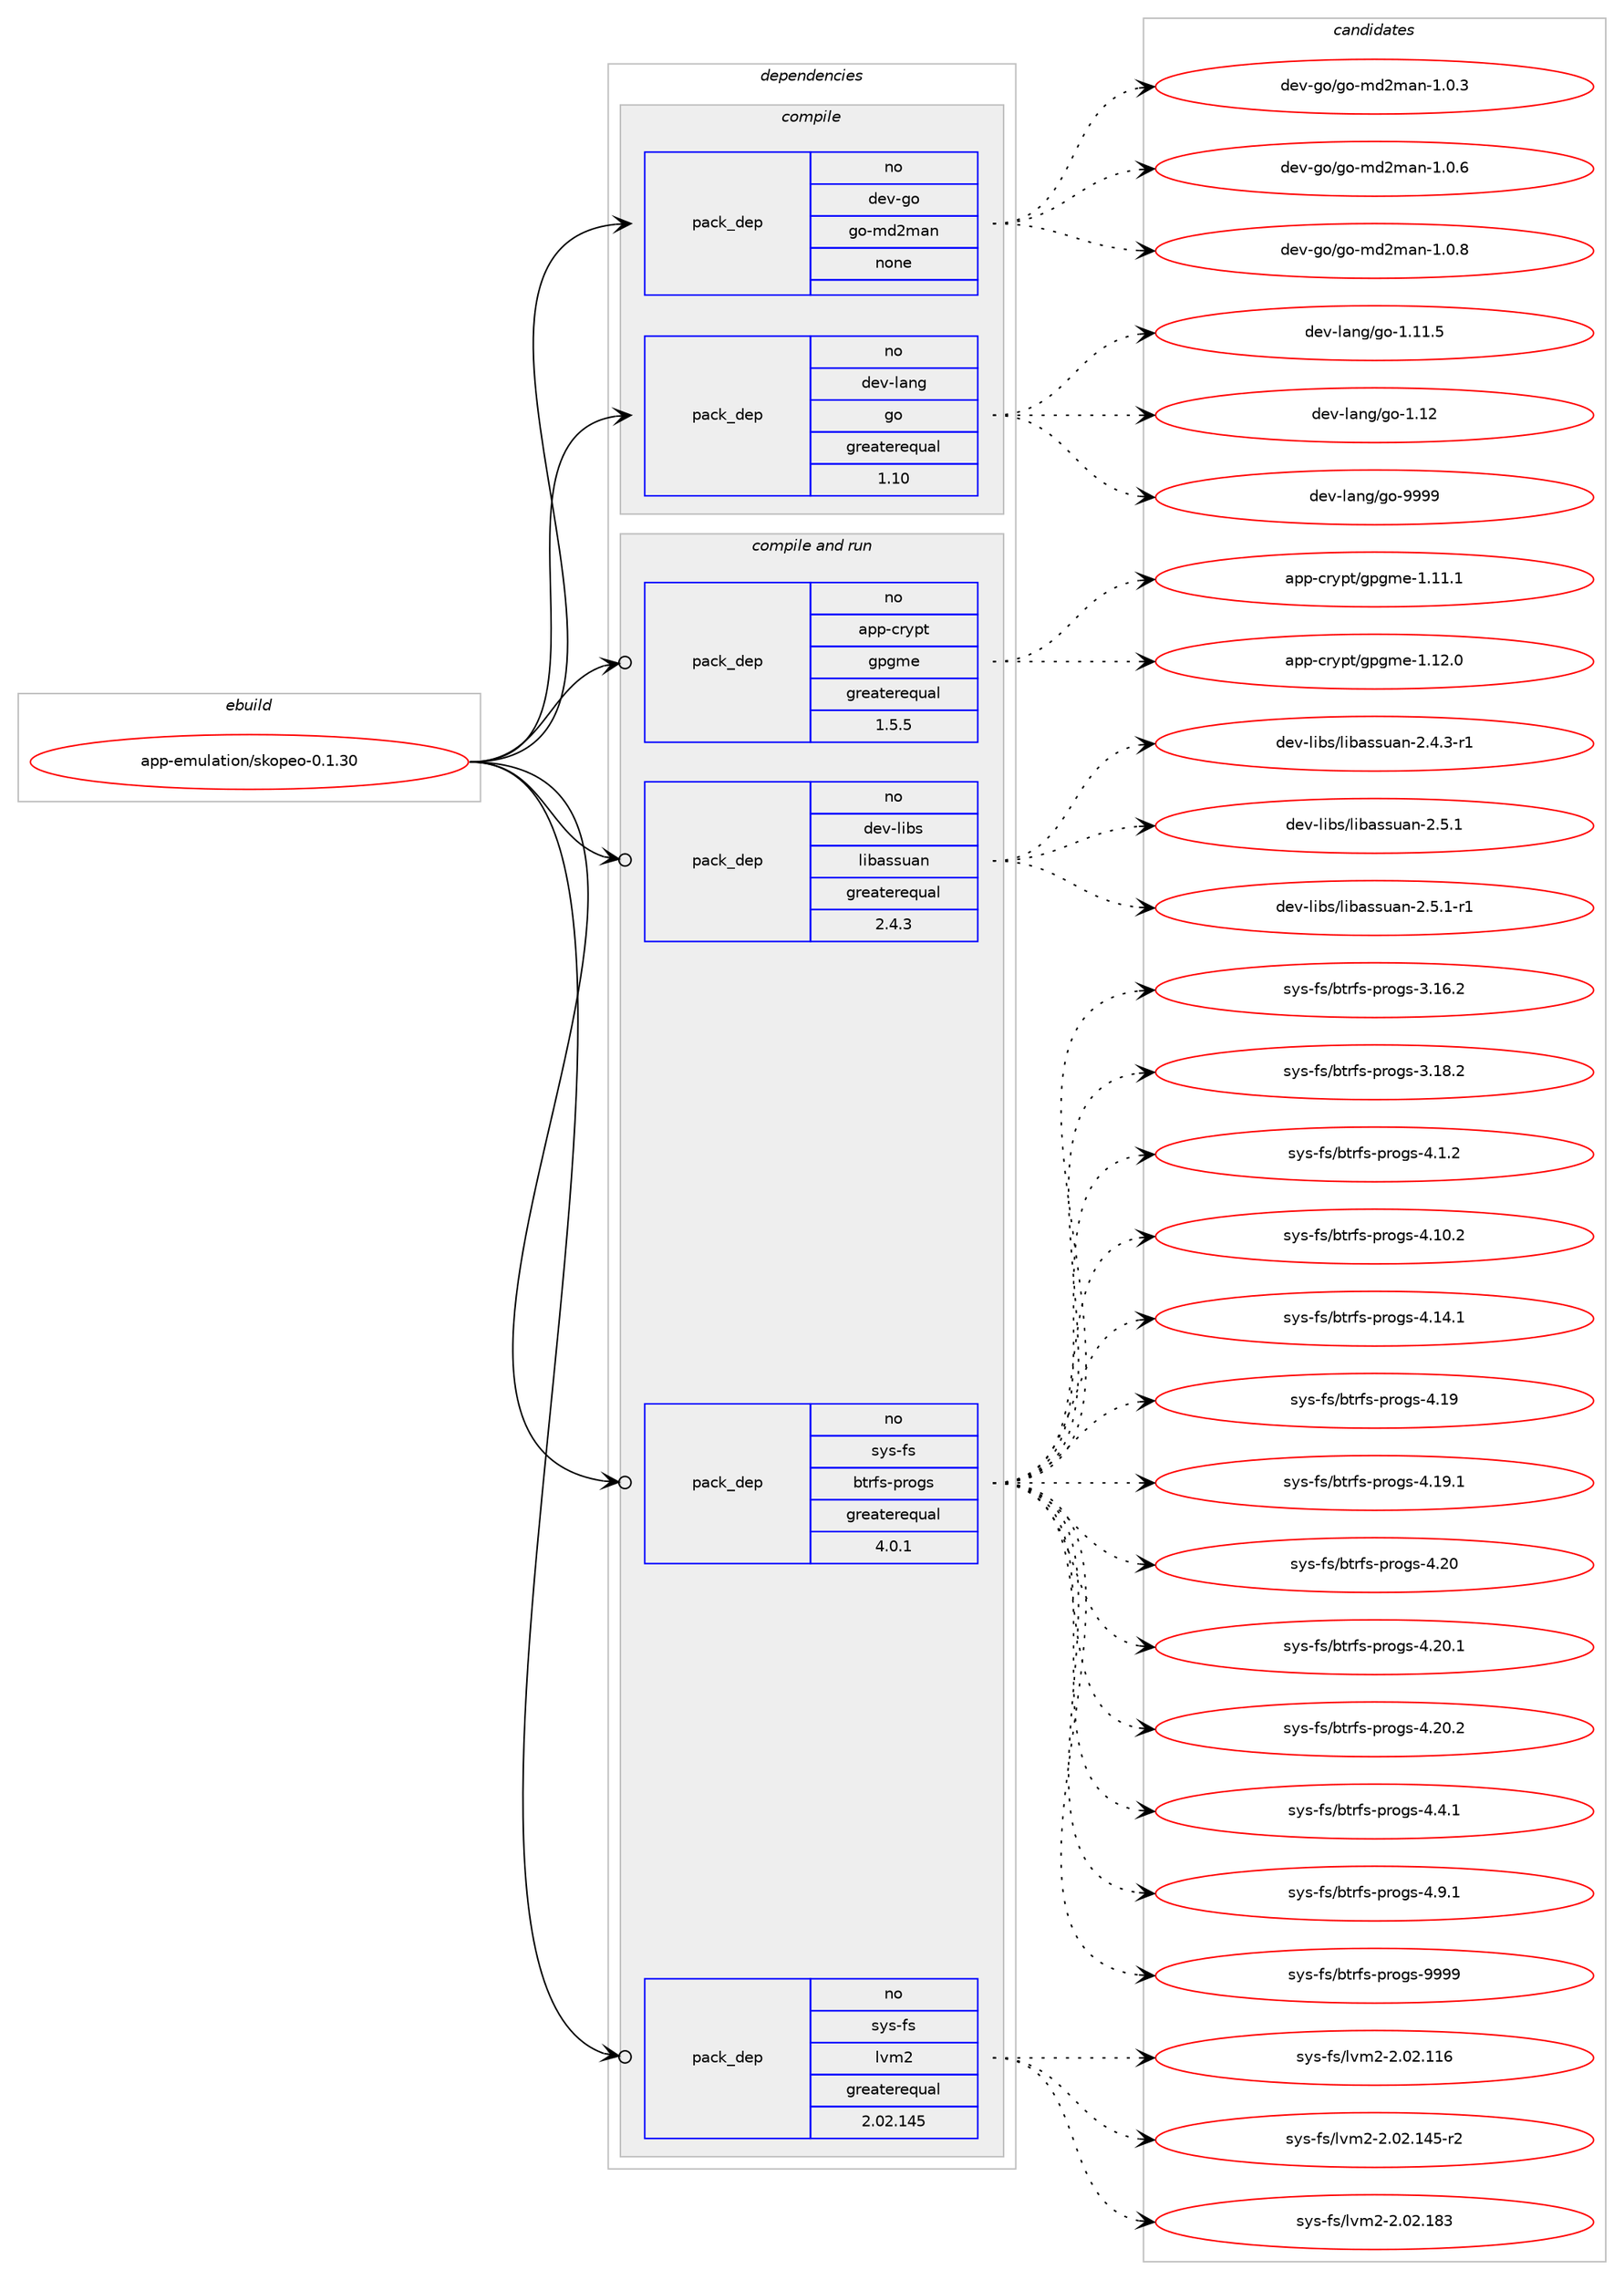 digraph prolog {

# *************
# Graph options
# *************

newrank=true;
concentrate=true;
compound=true;
graph [rankdir=LR,fontname=Helvetica,fontsize=10,ranksep=1.5];#, ranksep=2.5, nodesep=0.2];
edge  [arrowhead=vee];
node  [fontname=Helvetica,fontsize=10];

# **********
# The ebuild
# **********

subgraph cluster_leftcol {
color=gray;
rank=same;
label=<<i>ebuild</i>>;
id [label="app-emulation/skopeo-0.1.30", color=red, width=4, href="../app-emulation/skopeo-0.1.30.svg"];
}

# ****************
# The dependencies
# ****************

subgraph cluster_midcol {
color=gray;
label=<<i>dependencies</i>>;
subgraph cluster_compile {
fillcolor="#eeeeee";
style=filled;
label=<<i>compile</i>>;
subgraph pack917764 {
dependency1288475 [label=<<TABLE BORDER="0" CELLBORDER="1" CELLSPACING="0" CELLPADDING="4" WIDTH="220"><TR><TD ROWSPAN="6" CELLPADDING="30">pack_dep</TD></TR><TR><TD WIDTH="110">no</TD></TR><TR><TD>dev-go</TD></TR><TR><TD>go-md2man</TD></TR><TR><TD>none</TD></TR><TR><TD></TD></TR></TABLE>>, shape=none, color=blue];
}
id:e -> dependency1288475:w [weight=20,style="solid",arrowhead="vee"];
subgraph pack917765 {
dependency1288476 [label=<<TABLE BORDER="0" CELLBORDER="1" CELLSPACING="0" CELLPADDING="4" WIDTH="220"><TR><TD ROWSPAN="6" CELLPADDING="30">pack_dep</TD></TR><TR><TD WIDTH="110">no</TD></TR><TR><TD>dev-lang</TD></TR><TR><TD>go</TD></TR><TR><TD>greaterequal</TD></TR><TR><TD>1.10</TD></TR></TABLE>>, shape=none, color=blue];
}
id:e -> dependency1288476:w [weight=20,style="solid",arrowhead="vee"];
}
subgraph cluster_compileandrun {
fillcolor="#eeeeee";
style=filled;
label=<<i>compile and run</i>>;
subgraph pack917766 {
dependency1288477 [label=<<TABLE BORDER="0" CELLBORDER="1" CELLSPACING="0" CELLPADDING="4" WIDTH="220"><TR><TD ROWSPAN="6" CELLPADDING="30">pack_dep</TD></TR><TR><TD WIDTH="110">no</TD></TR><TR><TD>app-crypt</TD></TR><TR><TD>gpgme</TD></TR><TR><TD>greaterequal</TD></TR><TR><TD>1.5.5</TD></TR></TABLE>>, shape=none, color=blue];
}
id:e -> dependency1288477:w [weight=20,style="solid",arrowhead="odotvee"];
subgraph pack917767 {
dependency1288478 [label=<<TABLE BORDER="0" CELLBORDER="1" CELLSPACING="0" CELLPADDING="4" WIDTH="220"><TR><TD ROWSPAN="6" CELLPADDING="30">pack_dep</TD></TR><TR><TD WIDTH="110">no</TD></TR><TR><TD>dev-libs</TD></TR><TR><TD>libassuan</TD></TR><TR><TD>greaterequal</TD></TR><TR><TD>2.4.3</TD></TR></TABLE>>, shape=none, color=blue];
}
id:e -> dependency1288478:w [weight=20,style="solid",arrowhead="odotvee"];
subgraph pack917768 {
dependency1288479 [label=<<TABLE BORDER="0" CELLBORDER="1" CELLSPACING="0" CELLPADDING="4" WIDTH="220"><TR><TD ROWSPAN="6" CELLPADDING="30">pack_dep</TD></TR><TR><TD WIDTH="110">no</TD></TR><TR><TD>sys-fs</TD></TR><TR><TD>btrfs-progs</TD></TR><TR><TD>greaterequal</TD></TR><TR><TD>4.0.1</TD></TR></TABLE>>, shape=none, color=blue];
}
id:e -> dependency1288479:w [weight=20,style="solid",arrowhead="odotvee"];
subgraph pack917769 {
dependency1288480 [label=<<TABLE BORDER="0" CELLBORDER="1" CELLSPACING="0" CELLPADDING="4" WIDTH="220"><TR><TD ROWSPAN="6" CELLPADDING="30">pack_dep</TD></TR><TR><TD WIDTH="110">no</TD></TR><TR><TD>sys-fs</TD></TR><TR><TD>lvm2</TD></TR><TR><TD>greaterequal</TD></TR><TR><TD>2.02.145</TD></TR></TABLE>>, shape=none, color=blue];
}
id:e -> dependency1288480:w [weight=20,style="solid",arrowhead="odotvee"];
}
subgraph cluster_run {
fillcolor="#eeeeee";
style=filled;
label=<<i>run</i>>;
}
}

# **************
# The candidates
# **************

subgraph cluster_choices {
rank=same;
color=gray;
label=<<i>candidates</i>>;

subgraph choice917764 {
color=black;
nodesep=1;
choice1001011184510311147103111451091005010997110454946484651 [label="dev-go/go-md2man-1.0.3", color=red, width=4,href="../dev-go/go-md2man-1.0.3.svg"];
choice1001011184510311147103111451091005010997110454946484654 [label="dev-go/go-md2man-1.0.6", color=red, width=4,href="../dev-go/go-md2man-1.0.6.svg"];
choice1001011184510311147103111451091005010997110454946484656 [label="dev-go/go-md2man-1.0.8", color=red, width=4,href="../dev-go/go-md2man-1.0.8.svg"];
dependency1288475:e -> choice1001011184510311147103111451091005010997110454946484651:w [style=dotted,weight="100"];
dependency1288475:e -> choice1001011184510311147103111451091005010997110454946484654:w [style=dotted,weight="100"];
dependency1288475:e -> choice1001011184510311147103111451091005010997110454946484656:w [style=dotted,weight="100"];
}
subgraph choice917765 {
color=black;
nodesep=1;
choice10010111845108971101034710311145494649494653 [label="dev-lang/go-1.11.5", color=red, width=4,href="../dev-lang/go-1.11.5.svg"];
choice1001011184510897110103471031114549464950 [label="dev-lang/go-1.12", color=red, width=4,href="../dev-lang/go-1.12.svg"];
choice1001011184510897110103471031114557575757 [label="dev-lang/go-9999", color=red, width=4,href="../dev-lang/go-9999.svg"];
dependency1288476:e -> choice10010111845108971101034710311145494649494653:w [style=dotted,weight="100"];
dependency1288476:e -> choice1001011184510897110103471031114549464950:w [style=dotted,weight="100"];
dependency1288476:e -> choice1001011184510897110103471031114557575757:w [style=dotted,weight="100"];
}
subgraph choice917766 {
color=black;
nodesep=1;
choice9711211245991141211121164710311210310910145494649494649 [label="app-crypt/gpgme-1.11.1", color=red, width=4,href="../app-crypt/gpgme-1.11.1.svg"];
choice9711211245991141211121164710311210310910145494649504648 [label="app-crypt/gpgme-1.12.0", color=red, width=4,href="../app-crypt/gpgme-1.12.0.svg"];
dependency1288477:e -> choice9711211245991141211121164710311210310910145494649494649:w [style=dotted,weight="100"];
dependency1288477:e -> choice9711211245991141211121164710311210310910145494649504648:w [style=dotted,weight="100"];
}
subgraph choice917767 {
color=black;
nodesep=1;
choice1001011184510810598115471081059897115115117971104550465246514511449 [label="dev-libs/libassuan-2.4.3-r1", color=red, width=4,href="../dev-libs/libassuan-2.4.3-r1.svg"];
choice100101118451081059811547108105989711511511797110455046534649 [label="dev-libs/libassuan-2.5.1", color=red, width=4,href="../dev-libs/libassuan-2.5.1.svg"];
choice1001011184510810598115471081059897115115117971104550465346494511449 [label="dev-libs/libassuan-2.5.1-r1", color=red, width=4,href="../dev-libs/libassuan-2.5.1-r1.svg"];
dependency1288478:e -> choice1001011184510810598115471081059897115115117971104550465246514511449:w [style=dotted,weight="100"];
dependency1288478:e -> choice100101118451081059811547108105989711511511797110455046534649:w [style=dotted,weight="100"];
dependency1288478:e -> choice1001011184510810598115471081059897115115117971104550465346494511449:w [style=dotted,weight="100"];
}
subgraph choice917768 {
color=black;
nodesep=1;
choice1151211154510211547981161141021154511211411110311545514649544650 [label="sys-fs/btrfs-progs-3.16.2", color=red, width=4,href="../sys-fs/btrfs-progs-3.16.2.svg"];
choice1151211154510211547981161141021154511211411110311545514649564650 [label="sys-fs/btrfs-progs-3.18.2", color=red, width=4,href="../sys-fs/btrfs-progs-3.18.2.svg"];
choice11512111545102115479811611410211545112114111103115455246494650 [label="sys-fs/btrfs-progs-4.1.2", color=red, width=4,href="../sys-fs/btrfs-progs-4.1.2.svg"];
choice1151211154510211547981161141021154511211411110311545524649484650 [label="sys-fs/btrfs-progs-4.10.2", color=red, width=4,href="../sys-fs/btrfs-progs-4.10.2.svg"];
choice1151211154510211547981161141021154511211411110311545524649524649 [label="sys-fs/btrfs-progs-4.14.1", color=red, width=4,href="../sys-fs/btrfs-progs-4.14.1.svg"];
choice115121115451021154798116114102115451121141111031154552464957 [label="sys-fs/btrfs-progs-4.19", color=red, width=4,href="../sys-fs/btrfs-progs-4.19.svg"];
choice1151211154510211547981161141021154511211411110311545524649574649 [label="sys-fs/btrfs-progs-4.19.1", color=red, width=4,href="../sys-fs/btrfs-progs-4.19.1.svg"];
choice115121115451021154798116114102115451121141111031154552465048 [label="sys-fs/btrfs-progs-4.20", color=red, width=4,href="../sys-fs/btrfs-progs-4.20.svg"];
choice1151211154510211547981161141021154511211411110311545524650484649 [label="sys-fs/btrfs-progs-4.20.1", color=red, width=4,href="../sys-fs/btrfs-progs-4.20.1.svg"];
choice1151211154510211547981161141021154511211411110311545524650484650 [label="sys-fs/btrfs-progs-4.20.2", color=red, width=4,href="../sys-fs/btrfs-progs-4.20.2.svg"];
choice11512111545102115479811611410211545112114111103115455246524649 [label="sys-fs/btrfs-progs-4.4.1", color=red, width=4,href="../sys-fs/btrfs-progs-4.4.1.svg"];
choice11512111545102115479811611410211545112114111103115455246574649 [label="sys-fs/btrfs-progs-4.9.1", color=red, width=4,href="../sys-fs/btrfs-progs-4.9.1.svg"];
choice115121115451021154798116114102115451121141111031154557575757 [label="sys-fs/btrfs-progs-9999", color=red, width=4,href="../sys-fs/btrfs-progs-9999.svg"];
dependency1288479:e -> choice1151211154510211547981161141021154511211411110311545514649544650:w [style=dotted,weight="100"];
dependency1288479:e -> choice1151211154510211547981161141021154511211411110311545514649564650:w [style=dotted,weight="100"];
dependency1288479:e -> choice11512111545102115479811611410211545112114111103115455246494650:w [style=dotted,weight="100"];
dependency1288479:e -> choice1151211154510211547981161141021154511211411110311545524649484650:w [style=dotted,weight="100"];
dependency1288479:e -> choice1151211154510211547981161141021154511211411110311545524649524649:w [style=dotted,weight="100"];
dependency1288479:e -> choice115121115451021154798116114102115451121141111031154552464957:w [style=dotted,weight="100"];
dependency1288479:e -> choice1151211154510211547981161141021154511211411110311545524649574649:w [style=dotted,weight="100"];
dependency1288479:e -> choice115121115451021154798116114102115451121141111031154552465048:w [style=dotted,weight="100"];
dependency1288479:e -> choice1151211154510211547981161141021154511211411110311545524650484649:w [style=dotted,weight="100"];
dependency1288479:e -> choice1151211154510211547981161141021154511211411110311545524650484650:w [style=dotted,weight="100"];
dependency1288479:e -> choice11512111545102115479811611410211545112114111103115455246524649:w [style=dotted,weight="100"];
dependency1288479:e -> choice11512111545102115479811611410211545112114111103115455246574649:w [style=dotted,weight="100"];
dependency1288479:e -> choice115121115451021154798116114102115451121141111031154557575757:w [style=dotted,weight="100"];
}
subgraph choice917769 {
color=black;
nodesep=1;
choice115121115451021154710811810950455046485046494954 [label="sys-fs/lvm2-2.02.116", color=red, width=4,href="../sys-fs/lvm2-2.02.116.svg"];
choice1151211154510211547108118109504550464850464952534511450 [label="sys-fs/lvm2-2.02.145-r2", color=red, width=4,href="../sys-fs/lvm2-2.02.145-r2.svg"];
choice115121115451021154710811810950455046485046495651 [label="sys-fs/lvm2-2.02.183", color=red, width=4,href="../sys-fs/lvm2-2.02.183.svg"];
dependency1288480:e -> choice115121115451021154710811810950455046485046494954:w [style=dotted,weight="100"];
dependency1288480:e -> choice1151211154510211547108118109504550464850464952534511450:w [style=dotted,weight="100"];
dependency1288480:e -> choice115121115451021154710811810950455046485046495651:w [style=dotted,weight="100"];
}
}

}
